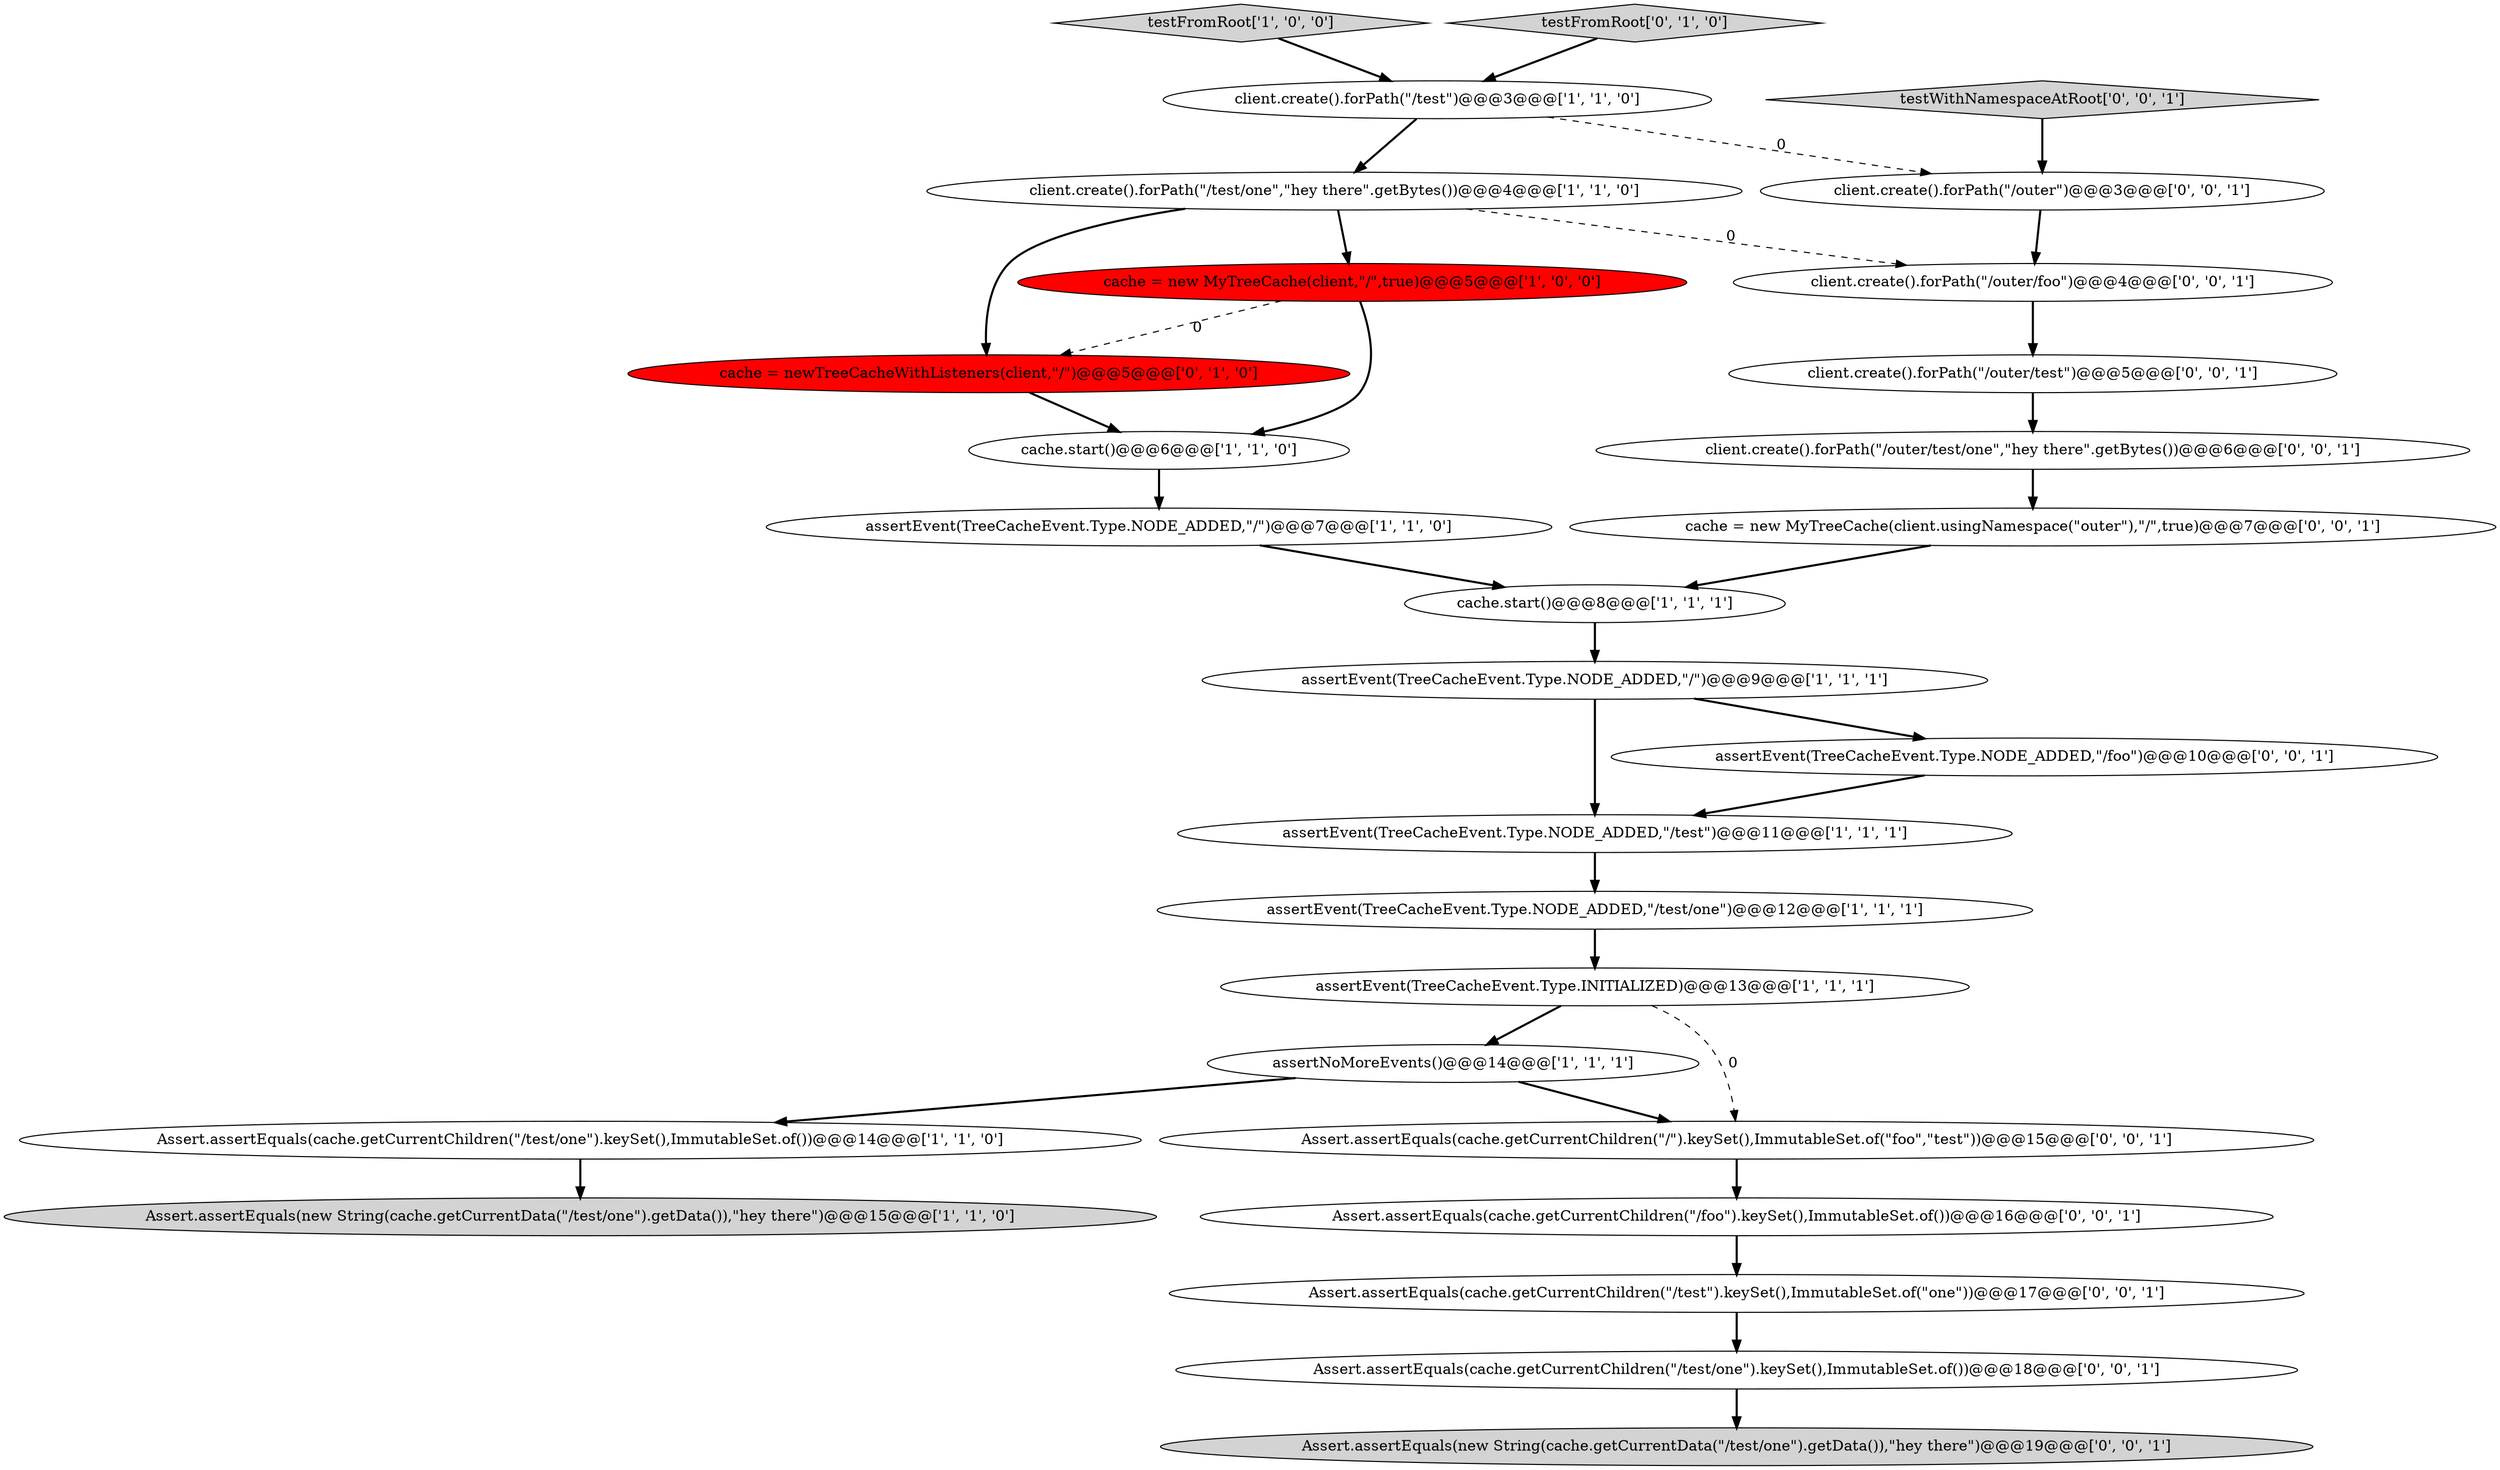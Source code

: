 digraph {
3 [style = filled, label = "cache.start()@@@6@@@['1', '1', '0']", fillcolor = white, shape = ellipse image = "AAA0AAABBB1BBB"];
25 [style = filled, label = "Assert.assertEquals(cache.getCurrentChildren(\"/\").keySet(),ImmutableSet.of(\"foo\",\"test\"))@@@15@@@['0', '0', '1']", fillcolor = white, shape = ellipse image = "AAA0AAABBB3BBB"];
17 [style = filled, label = "client.create().forPath(\"/outer\")@@@3@@@['0', '0', '1']", fillcolor = white, shape = ellipse image = "AAA0AAABBB3BBB"];
12 [style = filled, label = "testFromRoot['1', '0', '0']", fillcolor = lightgray, shape = diamond image = "AAA0AAABBB1BBB"];
1 [style = filled, label = "client.create().forPath(\"/test\")@@@3@@@['1', '1', '0']", fillcolor = white, shape = ellipse image = "AAA0AAABBB1BBB"];
6 [style = filled, label = "Assert.assertEquals(new String(cache.getCurrentData(\"/test/one\").getData()),\"hey there\")@@@15@@@['1', '1', '0']", fillcolor = lightgray, shape = ellipse image = "AAA0AAABBB1BBB"];
2 [style = filled, label = "assertEvent(TreeCacheEvent.Type.NODE_ADDED,\"/test\")@@@11@@@['1', '1', '1']", fillcolor = white, shape = ellipse image = "AAA0AAABBB1BBB"];
22 [style = filled, label = "client.create().forPath(\"/outer/test/one\",\"hey there\".getBytes())@@@6@@@['0', '0', '1']", fillcolor = white, shape = ellipse image = "AAA0AAABBB3BBB"];
19 [style = filled, label = "client.create().forPath(\"/outer/test\")@@@5@@@['0', '0', '1']", fillcolor = white, shape = ellipse image = "AAA0AAABBB3BBB"];
11 [style = filled, label = "assertEvent(TreeCacheEvent.Type.NODE_ADDED,\"/\")@@@7@@@['1', '1', '0']", fillcolor = white, shape = ellipse image = "AAA0AAABBB1BBB"];
15 [style = filled, label = "testFromRoot['0', '1', '0']", fillcolor = lightgray, shape = diamond image = "AAA0AAABBB2BBB"];
4 [style = filled, label = "assertEvent(TreeCacheEvent.Type.NODE_ADDED,\"/\")@@@9@@@['1', '1', '1']", fillcolor = white, shape = ellipse image = "AAA0AAABBB1BBB"];
20 [style = filled, label = "client.create().forPath(\"/outer/foo\")@@@4@@@['0', '0', '1']", fillcolor = white, shape = ellipse image = "AAA0AAABBB3BBB"];
13 [style = filled, label = "assertNoMoreEvents()@@@14@@@['1', '1', '1']", fillcolor = white, shape = ellipse image = "AAA0AAABBB1BBB"];
24 [style = filled, label = "assertEvent(TreeCacheEvent.Type.NODE_ADDED,\"/foo\")@@@10@@@['0', '0', '1']", fillcolor = white, shape = ellipse image = "AAA0AAABBB3BBB"];
8 [style = filled, label = "cache.start()@@@8@@@['1', '1', '1']", fillcolor = white, shape = ellipse image = "AAA0AAABBB1BBB"];
0 [style = filled, label = "cache = new MyTreeCache(client,\"/\",true)@@@5@@@['1', '0', '0']", fillcolor = red, shape = ellipse image = "AAA1AAABBB1BBB"];
9 [style = filled, label = "assertEvent(TreeCacheEvent.Type.NODE_ADDED,\"/test/one\")@@@12@@@['1', '1', '1']", fillcolor = white, shape = ellipse image = "AAA0AAABBB1BBB"];
14 [style = filled, label = "cache = newTreeCacheWithListeners(client,\"/\")@@@5@@@['0', '1', '0']", fillcolor = red, shape = ellipse image = "AAA1AAABBB2BBB"];
18 [style = filled, label = "testWithNamespaceAtRoot['0', '0', '1']", fillcolor = lightgray, shape = diamond image = "AAA0AAABBB3BBB"];
16 [style = filled, label = "cache = new MyTreeCache(client.usingNamespace(\"outer\"),\"/\",true)@@@7@@@['0', '0', '1']", fillcolor = white, shape = ellipse image = "AAA0AAABBB3BBB"];
21 [style = filled, label = "Assert.assertEquals(cache.getCurrentChildren(\"/test\").keySet(),ImmutableSet.of(\"one\"))@@@17@@@['0', '0', '1']", fillcolor = white, shape = ellipse image = "AAA0AAABBB3BBB"];
23 [style = filled, label = "Assert.assertEquals(new String(cache.getCurrentData(\"/test/one\").getData()),\"hey there\")@@@19@@@['0', '0', '1']", fillcolor = lightgray, shape = ellipse image = "AAA0AAABBB3BBB"];
10 [style = filled, label = "client.create().forPath(\"/test/one\",\"hey there\".getBytes())@@@4@@@['1', '1', '0']", fillcolor = white, shape = ellipse image = "AAA0AAABBB1BBB"];
26 [style = filled, label = "Assert.assertEquals(cache.getCurrentChildren(\"/test/one\").keySet(),ImmutableSet.of())@@@18@@@['0', '0', '1']", fillcolor = white, shape = ellipse image = "AAA0AAABBB3BBB"];
7 [style = filled, label = "assertEvent(TreeCacheEvent.Type.INITIALIZED)@@@13@@@['1', '1', '1']", fillcolor = white, shape = ellipse image = "AAA0AAABBB1BBB"];
5 [style = filled, label = "Assert.assertEquals(cache.getCurrentChildren(\"/test/one\").keySet(),ImmutableSet.of())@@@14@@@['1', '1', '0']", fillcolor = white, shape = ellipse image = "AAA0AAABBB1BBB"];
27 [style = filled, label = "Assert.assertEquals(cache.getCurrentChildren(\"/foo\").keySet(),ImmutableSet.of())@@@16@@@['0', '0', '1']", fillcolor = white, shape = ellipse image = "AAA0AAABBB3BBB"];
7->13 [style = bold, label=""];
0->3 [style = bold, label=""];
14->3 [style = bold, label=""];
13->25 [style = bold, label=""];
4->24 [style = bold, label=""];
24->2 [style = bold, label=""];
16->8 [style = bold, label=""];
10->14 [style = bold, label=""];
22->16 [style = bold, label=""];
3->11 [style = bold, label=""];
18->17 [style = bold, label=""];
4->2 [style = bold, label=""];
2->9 [style = bold, label=""];
9->7 [style = bold, label=""];
12->1 [style = bold, label=""];
0->14 [style = dashed, label="0"];
25->27 [style = bold, label=""];
21->26 [style = bold, label=""];
1->17 [style = dashed, label="0"];
5->6 [style = bold, label=""];
26->23 [style = bold, label=""];
10->0 [style = bold, label=""];
13->5 [style = bold, label=""];
7->25 [style = dashed, label="0"];
11->8 [style = bold, label=""];
10->20 [style = dashed, label="0"];
8->4 [style = bold, label=""];
20->19 [style = bold, label=""];
1->10 [style = bold, label=""];
27->21 [style = bold, label=""];
19->22 [style = bold, label=""];
17->20 [style = bold, label=""];
15->1 [style = bold, label=""];
}
